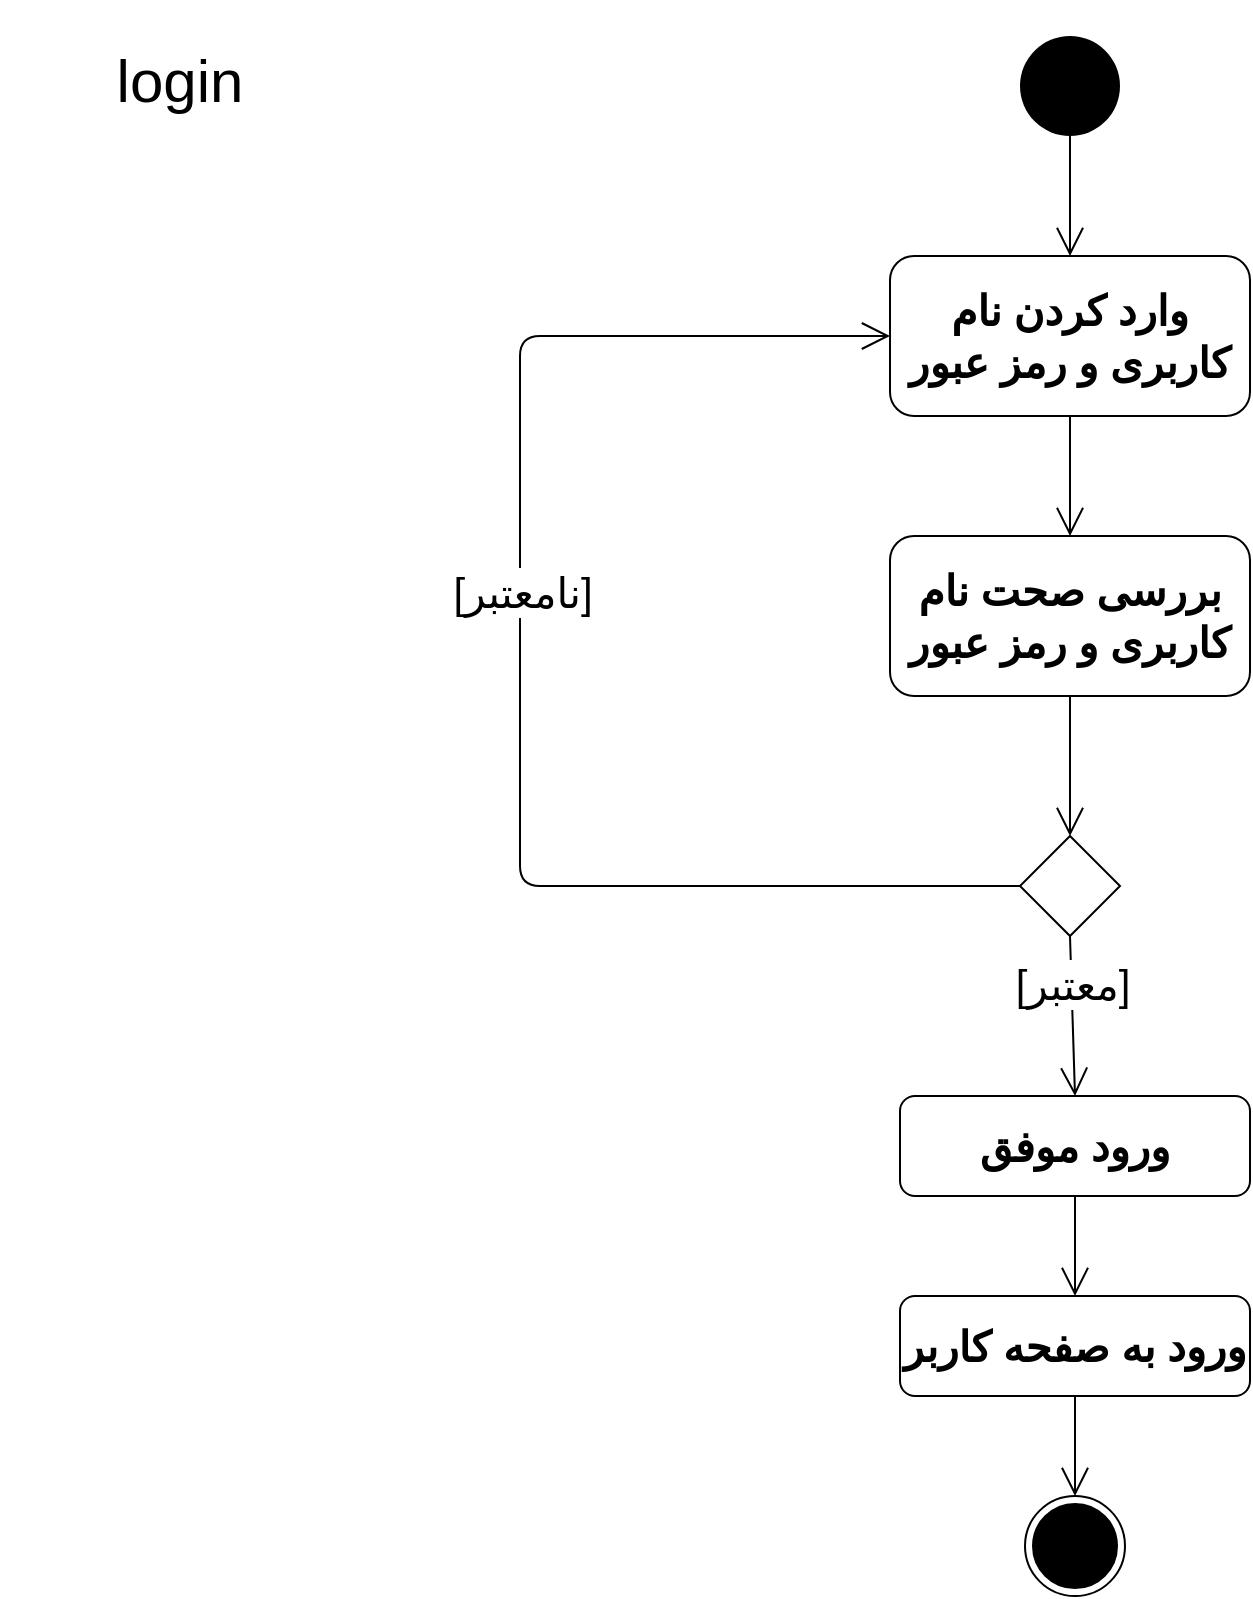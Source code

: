 <mxfile version="14.0.0" type="github">
  <diagram name="Page-1" id="e7e014a7-5840-1c2e-5031-d8a46d1fe8dd">
    <mxGraphModel dx="1038" dy="580" grid="1" gridSize="10" guides="1" tooltips="1" connect="1" arrows="1" fold="1" page="1" pageScale="1" pageWidth="1169" pageHeight="826" background="#ffffff" math="0" shadow="0">
      <root>
        <mxCell id="0" />
        <mxCell id="1" parent="0" />
        <mxCell id="3NbRo6IhD0EB3TJsJTpw-41" value="" style="ellipse;fillColor=#000000;strokeColor=none;" parent="1" vertex="1">
          <mxGeometry x="520" y="28" width="50" height="50" as="geometry" />
        </mxCell>
        <mxCell id="3NbRo6IhD0EB3TJsJTpw-42" value="وارد کردن نام کاربری و رمز عبور" style="shape=rect;html=1;rounded=1;whiteSpace=wrap;align=center;fontSize=21;fontStyle=1" parent="1" vertex="1">
          <mxGeometry x="455" y="138" width="180" height="80" as="geometry" />
        </mxCell>
        <mxCell id="3NbRo6IhD0EB3TJsJTpw-43" value="" style="endArrow=open;endFill=1;endSize=12;html=1;fontSize=21;exitX=0.5;exitY=1;exitDx=0;exitDy=0;entryX=0.5;entryY=0;entryDx=0;entryDy=0;" parent="1" source="3NbRo6IhD0EB3TJsJTpw-41" target="3NbRo6IhD0EB3TJsJTpw-42" edge="1">
          <mxGeometry width="160" relative="1" as="geometry">
            <mxPoint x="570" y="278" as="sourcePoint" />
            <mxPoint x="730" y="278" as="targetPoint" />
          </mxGeometry>
        </mxCell>
        <mxCell id="3NbRo6IhD0EB3TJsJTpw-45" value="بررسی صحت نام کاربری و رمز عبور" style="shape=rect;html=1;rounded=1;whiteSpace=wrap;align=center;fontSize=21;fontStyle=1" parent="1" vertex="1">
          <mxGeometry x="455" y="278" width="180" height="80" as="geometry" />
        </mxCell>
        <mxCell id="3NbRo6IhD0EB3TJsJTpw-46" value="" style="endArrow=open;endFill=1;endSize=12;html=1;fontSize=21;exitX=0.5;exitY=1;exitDx=0;exitDy=0;entryX=0.5;entryY=0;entryDx=0;entryDy=0;" parent="1" source="3NbRo6IhD0EB3TJsJTpw-42" target="3NbRo6IhD0EB3TJsJTpw-45" edge="1">
          <mxGeometry width="160" relative="1" as="geometry">
            <mxPoint x="544.5" y="228" as="sourcePoint" />
            <mxPoint x="544.5" y="288" as="targetPoint" />
          </mxGeometry>
        </mxCell>
        <mxCell id="3NbRo6IhD0EB3TJsJTpw-47" value="" style="rhombus;fontSize=21;" parent="1" vertex="1">
          <mxGeometry x="520" y="428" width="50" height="50" as="geometry" />
        </mxCell>
        <mxCell id="3NbRo6IhD0EB3TJsJTpw-48" value="" style="endArrow=open;endFill=1;endSize=12;html=1;fontSize=21;exitX=0.5;exitY=1;exitDx=0;exitDy=0;entryX=0.5;entryY=0;entryDx=0;entryDy=0;" parent="1" source="3NbRo6IhD0EB3TJsJTpw-45" target="3NbRo6IhD0EB3TJsJTpw-47" edge="1">
          <mxGeometry width="160" relative="1" as="geometry">
            <mxPoint x="584" y="378" as="sourcePoint" />
            <mxPoint x="584" y="438" as="targetPoint" />
          </mxGeometry>
        </mxCell>
        <mxCell id="3NbRo6IhD0EB3TJsJTpw-51" value="" style="endArrow=open;endFill=1;endSize=12;html=1;fontSize=21;exitX=0;exitY=0.5;exitDx=0;exitDy=0;entryX=0;entryY=0.5;entryDx=0;entryDy=0;" parent="1" source="3NbRo6IhD0EB3TJsJTpw-47" target="3NbRo6IhD0EB3TJsJTpw-42" edge="1">
          <mxGeometry width="160" relative="1" as="geometry">
            <mxPoint x="240" y="368" as="sourcePoint" />
            <mxPoint x="290" y="318" as="targetPoint" />
            <Array as="points">
              <mxPoint x="270" y="453" />
              <mxPoint x="270" y="178" />
            </Array>
          </mxGeometry>
        </mxCell>
        <mxCell id="3NbRo6IhD0EB3TJsJTpw-52" value="[نامعتبر]" style="edgeLabel;html=1;align=center;verticalAlign=middle;resizable=0;points=[];fontSize=21;" parent="3NbRo6IhD0EB3TJsJTpw-51" vertex="1" connectable="0">
          <mxGeometry x="0.12" y="-2" relative="1" as="geometry">
            <mxPoint x="-1" as="offset" />
          </mxGeometry>
        </mxCell>
        <mxCell id="3NbRo6IhD0EB3TJsJTpw-53" value="" style="endArrow=open;endFill=1;endSize=12;html=1;fontSize=21;exitX=0.5;exitY=1;exitDx=0;exitDy=0;entryX=0.5;entryY=0;entryDx=0;entryDy=0;" parent="1" source="3NbRo6IhD0EB3TJsJTpw-47" target="3NbRo6IhD0EB3TJsJTpw-56" edge="1">
          <mxGeometry width="160" relative="1" as="geometry">
            <mxPoint x="545" y="498" as="sourcePoint" />
            <mxPoint x="545" y="548" as="targetPoint" />
          </mxGeometry>
        </mxCell>
        <mxCell id="3NbRo6IhD0EB3TJsJTpw-54" value="[معتبر]" style="edgeLabel;html=1;align=center;verticalAlign=middle;resizable=0;points=[];fontSize=21;" parent="3NbRo6IhD0EB3TJsJTpw-53" vertex="1" connectable="0">
          <mxGeometry x="-0.4" relative="1" as="geometry">
            <mxPoint as="offset" />
          </mxGeometry>
        </mxCell>
        <mxCell id="3NbRo6IhD0EB3TJsJTpw-56" value="ورود موفق" style="shape=rect;html=1;rounded=1;whiteSpace=wrap;align=center;fontSize=21;fontStyle=1" parent="1" vertex="1">
          <mxGeometry x="460" y="558" width="175" height="50" as="geometry" />
        </mxCell>
        <mxCell id="3NbRo6IhD0EB3TJsJTpw-57" value="" style="endArrow=open;endFill=1;endSize=12;html=1;fontSize=21;exitX=0.5;exitY=1;exitDx=0;exitDy=0;entryX=0.5;entryY=0;entryDx=0;entryDy=0;" parent="1" source="3NbRo6IhD0EB3TJsJTpw-56" target="3NbRo6IhD0EB3TJsJTpw-58" edge="1">
          <mxGeometry width="160" relative="1" as="geometry">
            <mxPoint x="560" y="638" as="sourcePoint" />
            <mxPoint x="720" y="638" as="targetPoint" />
          </mxGeometry>
        </mxCell>
        <mxCell id="3NbRo6IhD0EB3TJsJTpw-58" value="ورود به صفحه کاربر" style="shape=rect;html=1;rounded=1;whiteSpace=wrap;align=center;fontSize=21;fontStyle=1" parent="1" vertex="1">
          <mxGeometry x="460" y="658" width="175" height="50" as="geometry" />
        </mxCell>
        <mxCell id="3NbRo6IhD0EB3TJsJTpw-59" value="" style="endArrow=open;endFill=1;endSize=12;html=1;fontSize=21;exitX=0.5;exitY=1;exitDx=0;exitDy=0;entryX=0.5;entryY=0;entryDx=0;entryDy=0;" parent="1" source="3NbRo6IhD0EB3TJsJTpw-58" target="MCC8LFVl7NDf7MXcgSdg-1" edge="1">
          <mxGeometry width="160" relative="1" as="geometry">
            <mxPoint x="760" y="710" as="sourcePoint" />
            <mxPoint x="547.5" y="760" as="targetPoint" />
            <Array as="points" />
          </mxGeometry>
        </mxCell>
        <mxCell id="VrYUOEoZLdrW00XqA_Ht-1" value="&lt;font style=&quot;font-size: 30px&quot;&gt;login&lt;/font&gt;" style="text;html=1;strokeColor=none;fillColor=none;align=center;verticalAlign=middle;whiteSpace=wrap;rounded=0;" parent="1" vertex="1">
          <mxGeometry x="10" y="10" width="180" height="80" as="geometry" />
        </mxCell>
        <mxCell id="MCC8LFVl7NDf7MXcgSdg-1" value="" style="ellipse;html=1;shape=endState;fillColor=#000000;strokeColor=#000000;" vertex="1" parent="1">
          <mxGeometry x="522.5" y="758" width="50" height="50" as="geometry" />
        </mxCell>
      </root>
    </mxGraphModel>
  </diagram>
</mxfile>
